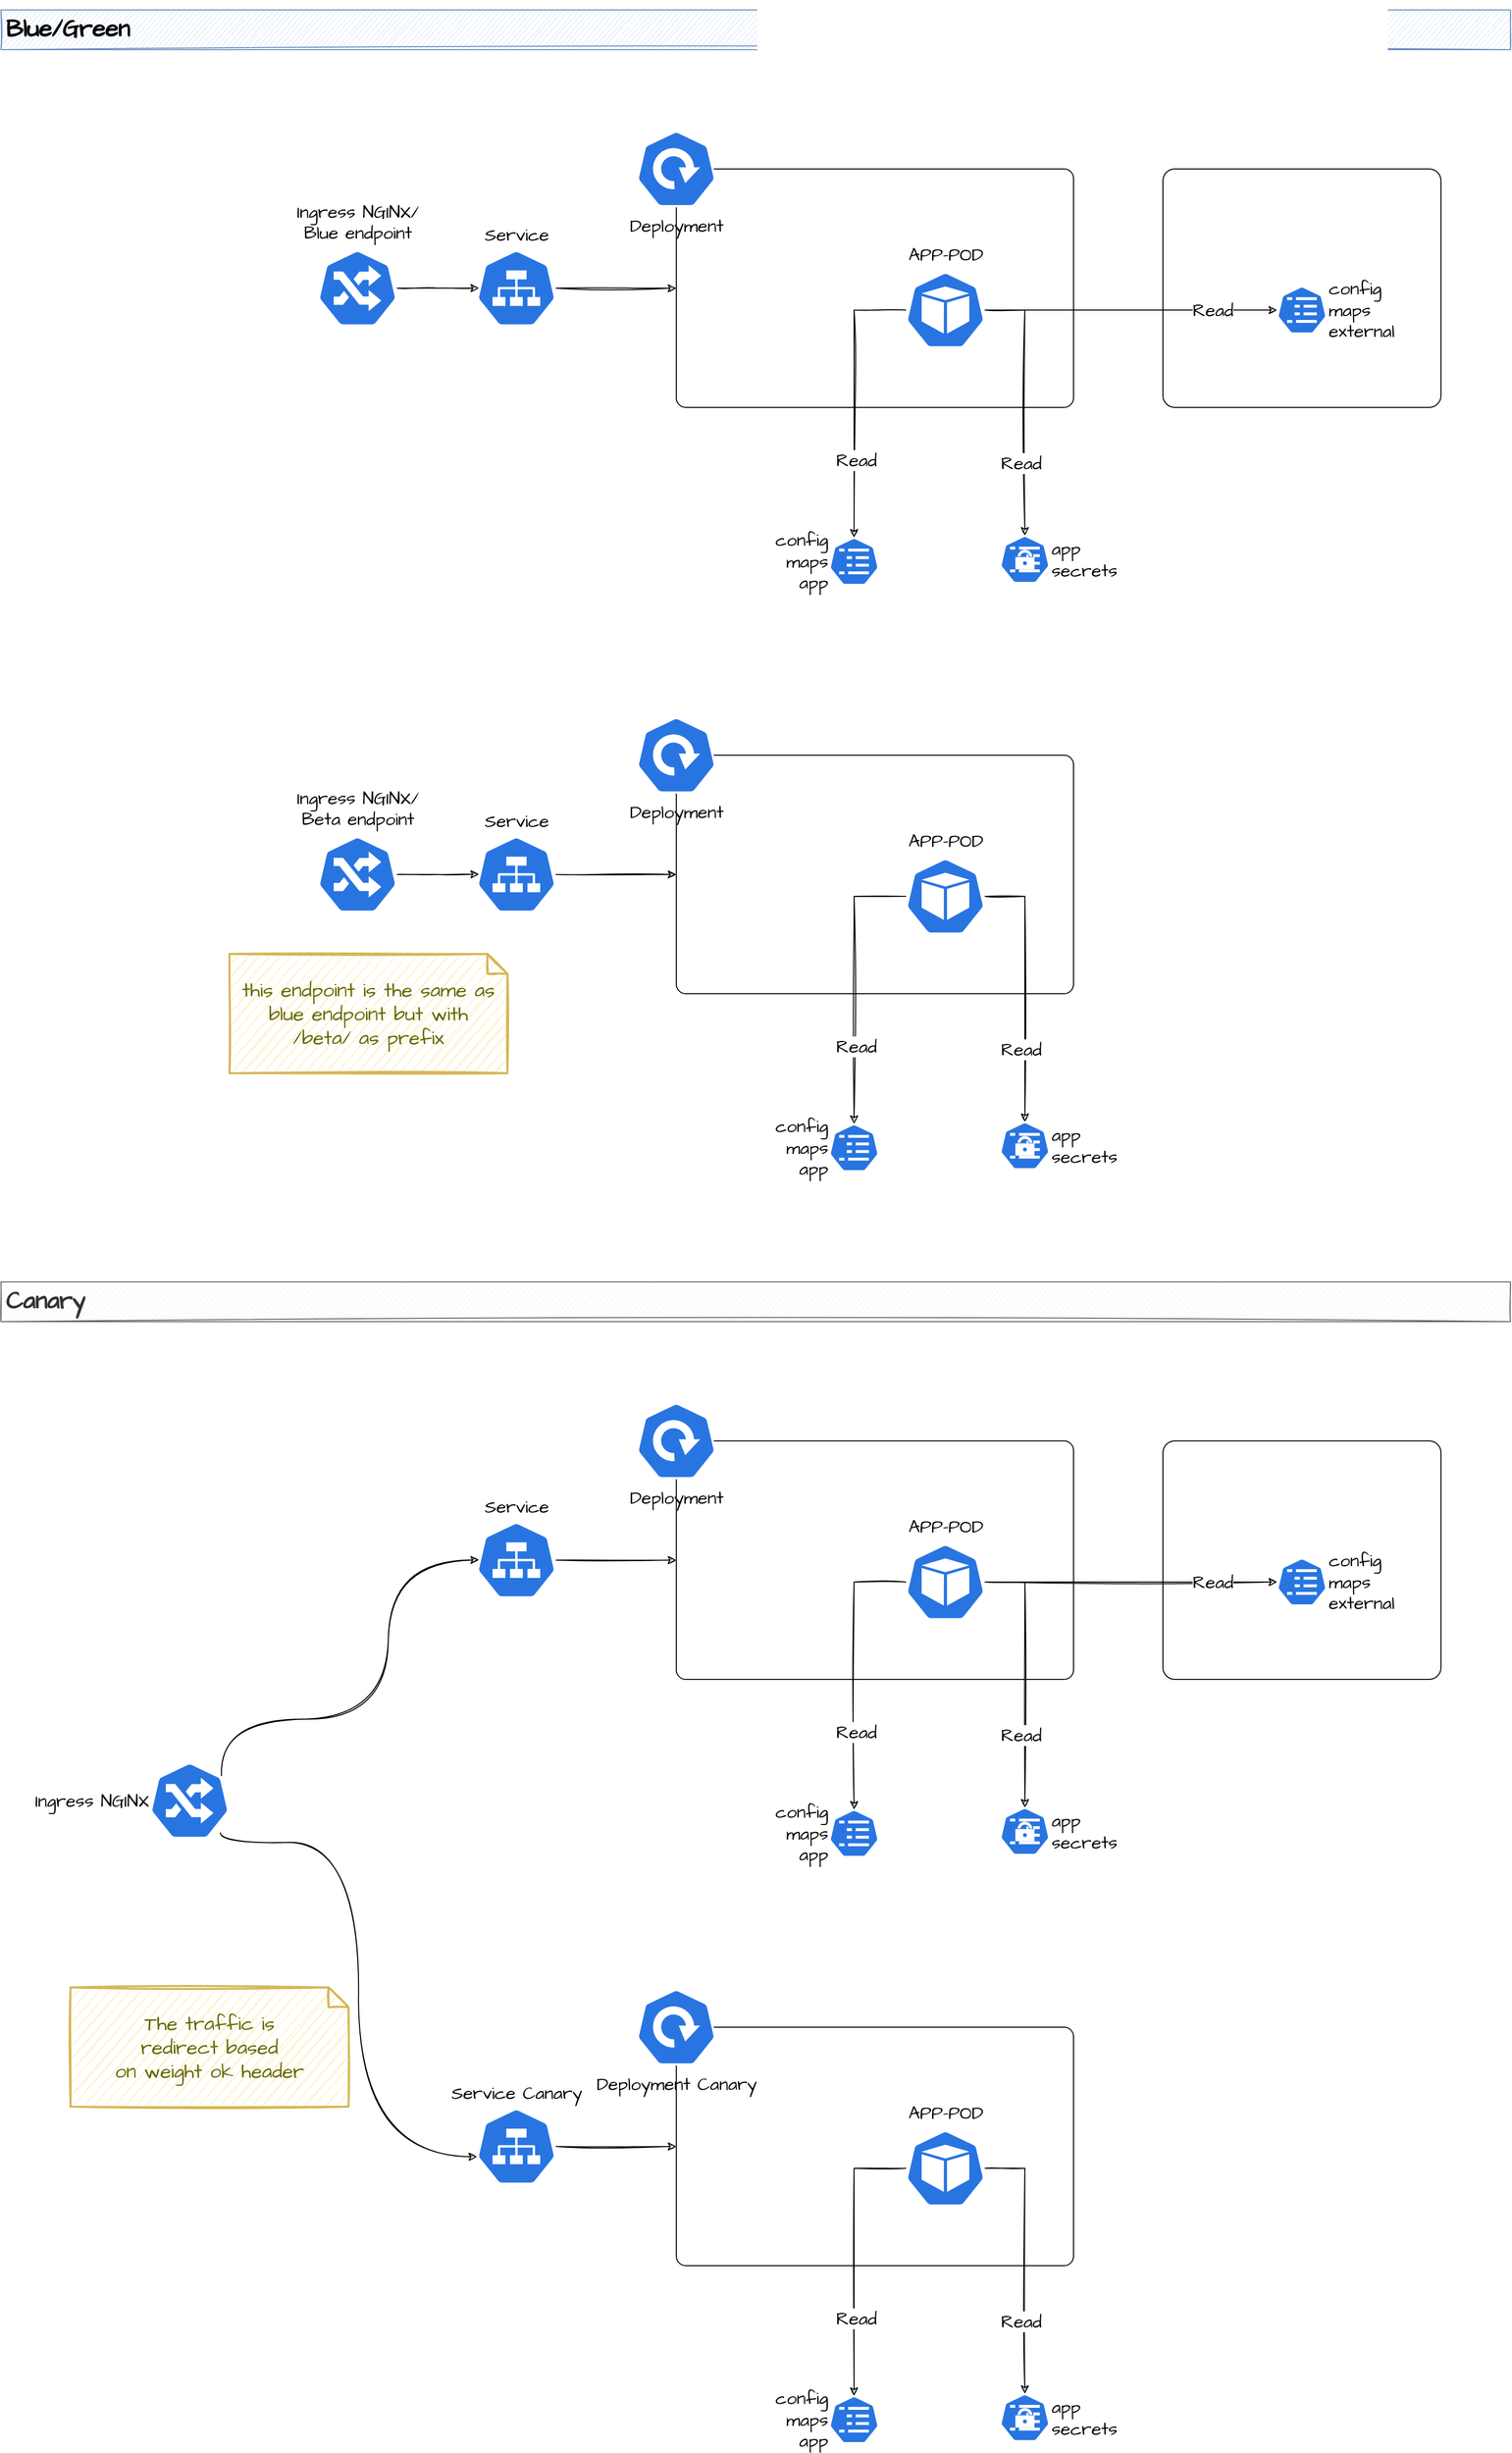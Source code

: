 <mxfile version="20.3.0" type="device"><diagram id="ZGYd3SjESlaEDazQRH5I" name="Page-1"><mxGraphModel dx="3204" dy="2589" grid="1" gridSize="10" guides="1" tooltips="1" connect="1" arrows="1" fold="1" page="1" pageScale="1" pageWidth="827" pageHeight="1169" math="0" shadow="0"><root><mxCell id="0"/><mxCell id="1" parent="0"/><mxCell id="MhBiua6DybPBNpHeAqnh-3" value="" style="rounded=1;whiteSpace=wrap;html=1;arcSize=5;" parent="1" vertex="1"><mxGeometry x="650" y="160" width="280" height="240" as="geometry"/></mxCell><mxCell id="ZACaJJi6Qwk8mwRqX2UE-5" value="" style="rounded=1;whiteSpace=wrap;html=1;fontFamily=Architects Daughter;fontSource=https%3A%2F%2Ffonts.googleapis.com%2Fcss%3Ffamily%3DArchitects%2BDaughter;fontSize=18;arcSize=4;" parent="1" vertex="1"><mxGeometry x="160" y="160" width="400" height="240" as="geometry"/></mxCell><mxCell id="ZACaJJi6Qwk8mwRqX2UE-3" value="Deployment" style="sketch=0;html=1;dashed=0;whitespace=wrap;fillColor=#2875E2;strokeColor=#ffffff;points=[[0.005,0.63,0],[0.1,0.2,0],[0.9,0.2,0],[0.5,0,0],[0.995,0.63,0],[0.72,0.99,0],[0.5,1,0],[0.28,0.99,0]];shape=mxgraph.kubernetes.icon;prIcon=deploy;labelPosition=center;verticalLabelPosition=bottom;align=center;verticalAlign=top;fontFamily=Architects Daughter;fontSource=https%3A%2F%2Ffonts.googleapis.com%2Fcss%3Ffamily%3DArchitects%2BDaughter;fontSize=18;" parent="1" vertex="1"><mxGeometry x="120" y="120" width="80" height="80" as="geometry"/></mxCell><mxCell id="ZACaJJi6Qwk8mwRqX2UE-43" style="edgeStyle=orthogonalEdgeStyle;rounded=0;sketch=1;orthogonalLoop=1;jettySize=auto;html=1;entryX=0.5;entryY=0;entryDx=0;entryDy=0;entryPerimeter=0;fontFamily=Architects Daughter;fontSource=https%3A%2F%2Ffonts.googleapis.com%2Fcss%3Ffamily%3DArchitects%2BDaughter;fontSize=18;" parent="1" source="ZACaJJi6Qwk8mwRqX2UE-6" target="ZACaJJi6Qwk8mwRqX2UE-9" edge="1"><mxGeometry relative="1" as="geometry"/></mxCell><mxCell id="ZACaJJi6Qwk8mwRqX2UE-44" value="Read" style="edgeLabel;html=1;align=center;verticalAlign=middle;resizable=0;points=[];fontSize=18;fontFamily=Architects Daughter;" parent="ZACaJJi6Qwk8mwRqX2UE-43" vertex="1" connectable="0"><mxGeometry x="0.453" y="-4" relative="1" as="geometry"><mxPoint as="offset"/></mxGeometry></mxCell><mxCell id="ZACaJJi6Qwk8mwRqX2UE-46" style="edgeStyle=orthogonalEdgeStyle;rounded=0;sketch=1;orthogonalLoop=1;jettySize=auto;html=1;entryX=0.5;entryY=0;entryDx=0;entryDy=0;entryPerimeter=0;fontFamily=Architects Daughter;fontSource=https%3A%2F%2Ffonts.googleapis.com%2Fcss%3Ffamily%3DArchitects%2BDaughter;fontSize=18;" parent="1" source="ZACaJJi6Qwk8mwRqX2UE-6" target="ZACaJJi6Qwk8mwRqX2UE-45" edge="1"><mxGeometry relative="1" as="geometry"/></mxCell><mxCell id="ZACaJJi6Qwk8mwRqX2UE-47" value="Read" style="edgeLabel;html=1;align=center;verticalAlign=middle;resizable=0;points=[];fontSize=18;fontFamily=Architects Daughter;" parent="ZACaJJi6Qwk8mwRqX2UE-46" vertex="1" connectable="0"><mxGeometry x="0.442" y="2" relative="1" as="geometry"><mxPoint as="offset"/></mxGeometry></mxCell><mxCell id="MhBiua6DybPBNpHeAqnh-4" style="edgeStyle=orthogonalEdgeStyle;rounded=0;orthogonalLoop=1;jettySize=auto;html=1;sketch=1;" parent="1" source="ZACaJJi6Qwk8mwRqX2UE-6" target="MhBiua6DybPBNpHeAqnh-2" edge="1"><mxGeometry relative="1" as="geometry"/></mxCell><mxCell id="ZACaJJi6Qwk8mwRqX2UE-6" value="APP-POD" style="sketch=0;html=1;dashed=0;whitespace=wrap;fillColor=#2875E2;strokeColor=#ffffff;points=[[0.005,0.63,0],[0.1,0.2,0],[0.9,0.2,0],[0.5,0,0],[0.995,0.63,0],[0.72,0.99,0],[0.5,1,0],[0.28,0.99,0]];shape=mxgraph.kubernetes.icon;prIcon=pod;fontFamily=Architects Daughter;fontSource=https%3A%2F%2Ffonts.googleapis.com%2Fcss%3Ffamily%3DArchitects%2BDaughter;fontSize=18;labelPosition=center;verticalLabelPosition=top;align=center;verticalAlign=bottom;" parent="1" vertex="1"><mxGeometry x="391" y="260" width="80" height="84" as="geometry"/></mxCell><mxCell id="ZACaJJi6Qwk8mwRqX2UE-9" value="app&lt;br&gt;secrets" style="sketch=0;html=1;dashed=0;whitespace=wrap;fillColor=#2875E2;strokeColor=#ffffff;points=[[0.005,0.63,0],[0.1,0.2,0],[0.9,0.2,0],[0.5,0,0],[0.995,0.63,0],[0.72,0.99,0],[0.5,1,0],[0.28,0.99,0]];shape=mxgraph.kubernetes.icon;prIcon=secret;fontFamily=Architects Daughter;fontSource=https%3A%2F%2Ffonts.googleapis.com%2Fcss%3Ffamily%3DArchitects%2BDaughter;fontSize=18;labelPosition=right;verticalLabelPosition=middle;align=left;verticalAlign=middle;" parent="1" vertex="1"><mxGeometry x="486" y="529" width="50" height="48" as="geometry"/></mxCell><mxCell id="ZACaJJi6Qwk8mwRqX2UE-45" value="config&lt;br&gt;maps&lt;br&gt;app" style="sketch=0;html=1;dashed=0;whitespace=wrap;fillColor=#2875E2;strokeColor=#ffffff;points=[[0.005,0.63,0],[0.1,0.2,0],[0.9,0.2,0],[0.5,0,0],[0.995,0.63,0],[0.72,0.99,0],[0.5,1,0],[0.28,0.99,0]];shape=mxgraph.kubernetes.icon;prIcon=cm;fontFamily=Architects Daughter;fontSource=https%3A%2F%2Ffonts.googleapis.com%2Fcss%3Ffamily%3DArchitects%2BDaughter;fontSize=18;labelPosition=left;verticalLabelPosition=middle;align=right;verticalAlign=middle;" parent="1" vertex="1"><mxGeometry x="314" y="531" width="50" height="48" as="geometry"/></mxCell><mxCell id="ZACaJJi6Qwk8mwRqX2UE-53" style="edgeStyle=orthogonalEdgeStyle;rounded=0;sketch=1;orthogonalLoop=1;jettySize=auto;html=1;entryX=0;entryY=0.5;entryDx=0;entryDy=0;fontFamily=Architects Daughter;fontSource=https%3A%2F%2Ffonts.googleapis.com%2Fcss%3Ffamily%3DArchitects%2BDaughter;fontSize=18;" parent="1" source="ZACaJJi6Qwk8mwRqX2UE-52" target="ZACaJJi6Qwk8mwRqX2UE-5" edge="1"><mxGeometry relative="1" as="geometry"/></mxCell><mxCell id="ZACaJJi6Qwk8mwRqX2UE-52" value="Service" style="sketch=0;html=1;dashed=0;whitespace=wrap;fillColor=#2875E2;strokeColor=#ffffff;points=[[0.005,0.63,0],[0.1,0.2,0],[0.9,0.2,0],[0.5,0,0],[0.995,0.63,0],[0.72,0.99,0],[0.5,1,0],[0.28,0.99,0]];shape=mxgraph.kubernetes.icon;prIcon=svc;fontFamily=Architects Daughter;fontSource=https%3A%2F%2Ffonts.googleapis.com%2Fcss%3Ffamily%3DArchitects%2BDaughter;fontSize=18;labelPosition=center;verticalLabelPosition=top;align=center;verticalAlign=bottom;" parent="1" vertex="1"><mxGeometry x="-41" y="240" width="80" height="80" as="geometry"/></mxCell><mxCell id="ZACaJJi6Qwk8mwRqX2UE-57" style="edgeStyle=orthogonalEdgeStyle;rounded=0;sketch=1;orthogonalLoop=1;jettySize=auto;html=1;entryX=0.029;entryY=0.498;entryDx=0;entryDy=0;entryPerimeter=0;fontFamily=Architects Daughter;fontSource=https%3A%2F%2Ffonts.googleapis.com%2Fcss%3Ffamily%3DArchitects%2BDaughter;fontSize=18;" parent="1" source="ZACaJJi6Qwk8mwRqX2UE-56" target="ZACaJJi6Qwk8mwRqX2UE-52" edge="1"><mxGeometry relative="1" as="geometry"/></mxCell><mxCell id="ZACaJJi6Qwk8mwRqX2UE-56" value="Ingress NGINX/&lt;br&gt;Blue endpoint" style="sketch=0;html=1;dashed=0;whitespace=wrap;fillColor=#2875E2;strokeColor=#ffffff;points=[[0.005,0.63,0],[0.1,0.2,0],[0.9,0.2,0],[0.5,0,0],[0.995,0.63,0],[0.72,0.99,0],[0.5,1,0],[0.28,0.99,0]];shape=mxgraph.kubernetes.icon;prIcon=ing;fontFamily=Architects Daughter;fontSource=https%3A%2F%2Ffonts.googleapis.com%2Fcss%3Ffamily%3DArchitects%2BDaughter;fontSize=18;labelPosition=center;verticalLabelPosition=top;align=center;verticalAlign=bottom;" parent="1" vertex="1"><mxGeometry x="-201" y="238" width="80" height="84" as="geometry"/></mxCell><mxCell id="MhBiua6DybPBNpHeAqnh-2" value="config&lt;br&gt;maps&lt;br&gt;external" style="sketch=0;html=1;dashed=0;whitespace=wrap;fillColor=#2875E2;strokeColor=#ffffff;points=[[0.005,0.63,0],[0.1,0.2,0],[0.9,0.2,0],[0.5,0,0],[0.995,0.63,0],[0.72,0.99,0],[0.5,1,0],[0.28,0.99,0]];shape=mxgraph.kubernetes.icon;prIcon=cm;fontFamily=Architects Daughter;fontSource=https%3A%2F%2Ffonts.googleapis.com%2Fcss%3Ffamily%3DArchitects%2BDaughter;fontSize=18;labelPosition=right;verticalLabelPosition=middle;align=left;verticalAlign=middle;" parent="1" vertex="1"><mxGeometry x="765" y="278" width="50" height="48" as="geometry"/></mxCell><mxCell id="MhBiua6DybPBNpHeAqnh-6" value="Read" style="edgeLabel;html=1;align=center;verticalAlign=middle;resizable=0;points=[];fontSize=18;fontFamily=Architects Daughter;" parent="1" vertex="1" connectable="0"><mxGeometry x="517.021" y="466.665" as="geometry"><mxPoint x="183" y="-165" as="offset"/></mxGeometry></mxCell><mxCell id="Xl_ESGtx4ULiLm2v7BwW-2" value="" style="rounded=1;whiteSpace=wrap;html=1;fontFamily=Architects Daughter;fontSource=https%3A%2F%2Ffonts.googleapis.com%2Fcss%3Ffamily%3DArchitects%2BDaughter;fontSize=18;arcSize=4;" parent="1" vertex="1"><mxGeometry x="160" y="750" width="400" height="240" as="geometry"/></mxCell><mxCell id="Xl_ESGtx4ULiLm2v7BwW-3" value="Deployment" style="sketch=0;html=1;dashed=0;whitespace=wrap;fillColor=#2875E2;strokeColor=#ffffff;points=[[0.005,0.63,0],[0.1,0.2,0],[0.9,0.2,0],[0.5,0,0],[0.995,0.63,0],[0.72,0.99,0],[0.5,1,0],[0.28,0.99,0]];shape=mxgraph.kubernetes.icon;prIcon=deploy;labelPosition=center;verticalLabelPosition=bottom;align=center;verticalAlign=top;fontFamily=Architects Daughter;fontSource=https%3A%2F%2Ffonts.googleapis.com%2Fcss%3Ffamily%3DArchitects%2BDaughter;fontSize=18;" parent="1" vertex="1"><mxGeometry x="120" y="710" width="80" height="80" as="geometry"/></mxCell><mxCell id="Xl_ESGtx4ULiLm2v7BwW-4" style="edgeStyle=orthogonalEdgeStyle;rounded=0;sketch=1;orthogonalLoop=1;jettySize=auto;html=1;entryX=0.5;entryY=0;entryDx=0;entryDy=0;entryPerimeter=0;fontFamily=Architects Daughter;fontSource=https%3A%2F%2Ffonts.googleapis.com%2Fcss%3Ffamily%3DArchitects%2BDaughter;fontSize=18;" parent="1" source="Xl_ESGtx4ULiLm2v7BwW-9" target="Xl_ESGtx4ULiLm2v7BwW-10" edge="1"><mxGeometry relative="1" as="geometry"/></mxCell><mxCell id="Xl_ESGtx4ULiLm2v7BwW-5" value="Read" style="edgeLabel;html=1;align=center;verticalAlign=middle;resizable=0;points=[];fontSize=18;fontFamily=Architects Daughter;" parent="Xl_ESGtx4ULiLm2v7BwW-4" vertex="1" connectable="0"><mxGeometry x="0.453" y="-4" relative="1" as="geometry"><mxPoint as="offset"/></mxGeometry></mxCell><mxCell id="Xl_ESGtx4ULiLm2v7BwW-6" style="edgeStyle=orthogonalEdgeStyle;rounded=0;sketch=1;orthogonalLoop=1;jettySize=auto;html=1;entryX=0.5;entryY=0;entryDx=0;entryDy=0;entryPerimeter=0;fontFamily=Architects Daughter;fontSource=https%3A%2F%2Ffonts.googleapis.com%2Fcss%3Ffamily%3DArchitects%2BDaughter;fontSize=18;" parent="1" source="Xl_ESGtx4ULiLm2v7BwW-9" target="Xl_ESGtx4ULiLm2v7BwW-11" edge="1"><mxGeometry relative="1" as="geometry"/></mxCell><mxCell id="Xl_ESGtx4ULiLm2v7BwW-7" value="Read" style="edgeLabel;html=1;align=center;verticalAlign=middle;resizable=0;points=[];fontSize=18;fontFamily=Architects Daughter;" parent="Xl_ESGtx4ULiLm2v7BwW-6" vertex="1" connectable="0"><mxGeometry x="0.442" y="2" relative="1" as="geometry"><mxPoint as="offset"/></mxGeometry></mxCell><mxCell id="Xl_ESGtx4ULiLm2v7BwW-9" value="APP-POD" style="sketch=0;html=1;dashed=0;whitespace=wrap;fillColor=#2875E2;strokeColor=#ffffff;points=[[0.005,0.63,0],[0.1,0.2,0],[0.9,0.2,0],[0.5,0,0],[0.995,0.63,0],[0.72,0.99,0],[0.5,1,0],[0.28,0.99,0]];shape=mxgraph.kubernetes.icon;prIcon=pod;fontFamily=Architects Daughter;fontSource=https%3A%2F%2Ffonts.googleapis.com%2Fcss%3Ffamily%3DArchitects%2BDaughter;fontSize=18;labelPosition=center;verticalLabelPosition=top;align=center;verticalAlign=bottom;" parent="1" vertex="1"><mxGeometry x="391" y="850" width="80" height="84" as="geometry"/></mxCell><mxCell id="Xl_ESGtx4ULiLm2v7BwW-10" value="app&lt;br&gt;secrets" style="sketch=0;html=1;dashed=0;whitespace=wrap;fillColor=#2875E2;strokeColor=#ffffff;points=[[0.005,0.63,0],[0.1,0.2,0],[0.9,0.2,0],[0.5,0,0],[0.995,0.63,0],[0.72,0.99,0],[0.5,1,0],[0.28,0.99,0]];shape=mxgraph.kubernetes.icon;prIcon=secret;fontFamily=Architects Daughter;fontSource=https%3A%2F%2Ffonts.googleapis.com%2Fcss%3Ffamily%3DArchitects%2BDaughter;fontSize=18;labelPosition=right;verticalLabelPosition=middle;align=left;verticalAlign=middle;" parent="1" vertex="1"><mxGeometry x="486" y="1119" width="50" height="48" as="geometry"/></mxCell><mxCell id="Xl_ESGtx4ULiLm2v7BwW-11" value="config&lt;br&gt;maps&lt;br&gt;app" style="sketch=0;html=1;dashed=0;whitespace=wrap;fillColor=#2875E2;strokeColor=#ffffff;points=[[0.005,0.63,0],[0.1,0.2,0],[0.9,0.2,0],[0.5,0,0],[0.995,0.63,0],[0.72,0.99,0],[0.5,1,0],[0.28,0.99,0]];shape=mxgraph.kubernetes.icon;prIcon=cm;fontFamily=Architects Daughter;fontSource=https%3A%2F%2Ffonts.googleapis.com%2Fcss%3Ffamily%3DArchitects%2BDaughter;fontSize=18;labelPosition=left;verticalLabelPosition=middle;align=right;verticalAlign=middle;" parent="1" vertex="1"><mxGeometry x="314" y="1121" width="50" height="48" as="geometry"/></mxCell><mxCell id="Xl_ESGtx4ULiLm2v7BwW-12" style="edgeStyle=orthogonalEdgeStyle;rounded=0;sketch=1;orthogonalLoop=1;jettySize=auto;html=1;entryX=0;entryY=0.5;entryDx=0;entryDy=0;fontFamily=Architects Daughter;fontSource=https%3A%2F%2Ffonts.googleapis.com%2Fcss%3Ffamily%3DArchitects%2BDaughter;fontSize=18;" parent="1" source="Xl_ESGtx4ULiLm2v7BwW-13" target="Xl_ESGtx4ULiLm2v7BwW-2" edge="1"><mxGeometry relative="1" as="geometry"/></mxCell><mxCell id="Xl_ESGtx4ULiLm2v7BwW-13" value="Service" style="sketch=0;html=1;dashed=0;whitespace=wrap;fillColor=#2875E2;strokeColor=#ffffff;points=[[0.005,0.63,0],[0.1,0.2,0],[0.9,0.2,0],[0.5,0,0],[0.995,0.63,0],[0.72,0.99,0],[0.5,1,0],[0.28,0.99,0]];shape=mxgraph.kubernetes.icon;prIcon=svc;fontFamily=Architects Daughter;fontSource=https%3A%2F%2Ffonts.googleapis.com%2Fcss%3Ffamily%3DArchitects%2BDaughter;fontSize=18;labelPosition=center;verticalLabelPosition=top;align=center;verticalAlign=bottom;" parent="1" vertex="1"><mxGeometry x="-41" y="830" width="80" height="80" as="geometry"/></mxCell><mxCell id="Xl_ESGtx4ULiLm2v7BwW-14" style="edgeStyle=orthogonalEdgeStyle;rounded=0;sketch=1;orthogonalLoop=1;jettySize=auto;html=1;entryX=0.029;entryY=0.498;entryDx=0;entryDy=0;entryPerimeter=0;fontFamily=Architects Daughter;fontSource=https%3A%2F%2Ffonts.googleapis.com%2Fcss%3Ffamily%3DArchitects%2BDaughter;fontSize=18;" parent="1" source="Xl_ESGtx4ULiLm2v7BwW-15" target="Xl_ESGtx4ULiLm2v7BwW-13" edge="1"><mxGeometry relative="1" as="geometry"/></mxCell><mxCell id="Xl_ESGtx4ULiLm2v7BwW-15" value="Ingress NGINX/ &lt;br&gt;Beta endpoint" style="sketch=0;html=1;dashed=0;whitespace=wrap;fillColor=#2875E2;strokeColor=#ffffff;points=[[0.005,0.63,0],[0.1,0.2,0],[0.9,0.2,0],[0.5,0,0],[0.995,0.63,0],[0.72,0.99,0],[0.5,1,0],[0.28,0.99,0]];shape=mxgraph.kubernetes.icon;prIcon=ing;fontFamily=Architects Daughter;fontSource=https%3A%2F%2Ffonts.googleapis.com%2Fcss%3Ffamily%3DArchitects%2BDaughter;fontSize=18;labelPosition=center;verticalLabelPosition=top;align=center;verticalAlign=bottom;" parent="1" vertex="1"><mxGeometry x="-201" y="828" width="80" height="84" as="geometry"/></mxCell><mxCell id="Xl_ESGtx4ULiLm2v7BwW-18" value="&lt;h1&gt;Blue/Green&lt;/h1&gt;" style="text;html=1;strokeColor=#6c8ebf;fillColor=#dae8fc;spacing=5;spacingTop=-20;whiteSpace=wrap;overflow=hidden;rounded=0;fontFamily=Architects Daughter;fontSource=https%3A%2F%2Ffonts.googleapis.com%2Fcss%3Ffamily%3DArchitects%2BDaughter;sketch=1;" parent="1" vertex="1"><mxGeometry x="-520" width="1520" height="40" as="geometry"/></mxCell><mxCell id="3jzgqDX5LXt-5jozgZBN-2" value="this endpoint is the same as blue endpoint but with&lt;br&gt;/beta/ as prefix" style="shape=note;strokeWidth=2;fontSize=20;size=20;whiteSpace=wrap;html=1;fillColor=#fff2cc;strokeColor=#d6b656;fontColor=#666600;sketch=1;fontFamily=Architects Daughter;fontSource=https%3A%2F%2Ffonts.googleapis.com%2Fcss%3Ffamily%3DArchitects%2BDaughter;" vertex="1" parent="1"><mxGeometry x="-290" y="950" width="280" height="120" as="geometry"/></mxCell><mxCell id="3jzgqDX5LXt-5jozgZBN-5" value="" style="rounded=1;whiteSpace=wrap;html=1;arcSize=5;" vertex="1" parent="1"><mxGeometry x="650" y="1440" width="280" height="240" as="geometry"/></mxCell><mxCell id="3jzgqDX5LXt-5jozgZBN-6" value="" style="rounded=1;whiteSpace=wrap;html=1;fontFamily=Architects Daughter;fontSource=https%3A%2F%2Ffonts.googleapis.com%2Fcss%3Ffamily%3DArchitects%2BDaughter;fontSize=18;arcSize=4;" vertex="1" parent="1"><mxGeometry x="160" y="1440" width="400" height="240" as="geometry"/></mxCell><mxCell id="3jzgqDX5LXt-5jozgZBN-7" value="Deployment" style="sketch=0;html=1;dashed=0;whitespace=wrap;fillColor=#2875E2;strokeColor=#ffffff;points=[[0.005,0.63,0],[0.1,0.2,0],[0.9,0.2,0],[0.5,0,0],[0.995,0.63,0],[0.72,0.99,0],[0.5,1,0],[0.28,0.99,0]];shape=mxgraph.kubernetes.icon;prIcon=deploy;labelPosition=center;verticalLabelPosition=bottom;align=center;verticalAlign=top;fontFamily=Architects Daughter;fontSource=https%3A%2F%2Ffonts.googleapis.com%2Fcss%3Ffamily%3DArchitects%2BDaughter;fontSize=18;" vertex="1" parent="1"><mxGeometry x="120" y="1400" width="80" height="80" as="geometry"/></mxCell><mxCell id="3jzgqDX5LXt-5jozgZBN-8" style="edgeStyle=orthogonalEdgeStyle;rounded=0;sketch=1;orthogonalLoop=1;jettySize=auto;html=1;entryX=0.5;entryY=0;entryDx=0;entryDy=0;entryPerimeter=0;fontFamily=Architects Daughter;fontSource=https%3A%2F%2Ffonts.googleapis.com%2Fcss%3Ffamily%3DArchitects%2BDaughter;fontSize=18;" edge="1" parent="1" source="3jzgqDX5LXt-5jozgZBN-13" target="3jzgqDX5LXt-5jozgZBN-14"><mxGeometry relative="1" as="geometry"/></mxCell><mxCell id="3jzgqDX5LXt-5jozgZBN-9" value="Read" style="edgeLabel;html=1;align=center;verticalAlign=middle;resizable=0;points=[];fontSize=18;fontFamily=Architects Daughter;" vertex="1" connectable="0" parent="3jzgqDX5LXt-5jozgZBN-8"><mxGeometry x="0.453" y="-4" relative="1" as="geometry"><mxPoint as="offset"/></mxGeometry></mxCell><mxCell id="3jzgqDX5LXt-5jozgZBN-10" style="edgeStyle=orthogonalEdgeStyle;rounded=0;sketch=1;orthogonalLoop=1;jettySize=auto;html=1;entryX=0.5;entryY=0;entryDx=0;entryDy=0;entryPerimeter=0;fontFamily=Architects Daughter;fontSource=https%3A%2F%2Ffonts.googleapis.com%2Fcss%3Ffamily%3DArchitects%2BDaughter;fontSize=18;" edge="1" parent="1" source="3jzgqDX5LXt-5jozgZBN-13" target="3jzgqDX5LXt-5jozgZBN-15"><mxGeometry relative="1" as="geometry"/></mxCell><mxCell id="3jzgqDX5LXt-5jozgZBN-11" value="Read" style="edgeLabel;html=1;align=center;verticalAlign=middle;resizable=0;points=[];fontSize=18;fontFamily=Architects Daughter;" vertex="1" connectable="0" parent="3jzgqDX5LXt-5jozgZBN-10"><mxGeometry x="0.442" y="2" relative="1" as="geometry"><mxPoint as="offset"/></mxGeometry></mxCell><mxCell id="3jzgqDX5LXt-5jozgZBN-12" style="edgeStyle=orthogonalEdgeStyle;rounded=0;orthogonalLoop=1;jettySize=auto;html=1;sketch=1;" edge="1" parent="1" source="3jzgqDX5LXt-5jozgZBN-13" target="3jzgqDX5LXt-5jozgZBN-20"><mxGeometry relative="1" as="geometry"/></mxCell><mxCell id="3jzgqDX5LXt-5jozgZBN-13" value="APP-POD" style="sketch=0;html=1;dashed=0;whitespace=wrap;fillColor=#2875E2;strokeColor=#ffffff;points=[[0.005,0.63,0],[0.1,0.2,0],[0.9,0.2,0],[0.5,0,0],[0.995,0.63,0],[0.72,0.99,0],[0.5,1,0],[0.28,0.99,0]];shape=mxgraph.kubernetes.icon;prIcon=pod;fontFamily=Architects Daughter;fontSource=https%3A%2F%2Ffonts.googleapis.com%2Fcss%3Ffamily%3DArchitects%2BDaughter;fontSize=18;labelPosition=center;verticalLabelPosition=top;align=center;verticalAlign=bottom;" vertex="1" parent="1"><mxGeometry x="391" y="1540" width="80" height="84" as="geometry"/></mxCell><mxCell id="3jzgqDX5LXt-5jozgZBN-14" value="app&lt;br&gt;secrets" style="sketch=0;html=1;dashed=0;whitespace=wrap;fillColor=#2875E2;strokeColor=#ffffff;points=[[0.005,0.63,0],[0.1,0.2,0],[0.9,0.2,0],[0.5,0,0],[0.995,0.63,0],[0.72,0.99,0],[0.5,1,0],[0.28,0.99,0]];shape=mxgraph.kubernetes.icon;prIcon=secret;fontFamily=Architects Daughter;fontSource=https%3A%2F%2Ffonts.googleapis.com%2Fcss%3Ffamily%3DArchitects%2BDaughter;fontSize=18;labelPosition=right;verticalLabelPosition=middle;align=left;verticalAlign=middle;" vertex="1" parent="1"><mxGeometry x="486" y="1809" width="50" height="48" as="geometry"/></mxCell><mxCell id="3jzgqDX5LXt-5jozgZBN-15" value="config&lt;br&gt;maps&lt;br&gt;app" style="sketch=0;html=1;dashed=0;whitespace=wrap;fillColor=#2875E2;strokeColor=#ffffff;points=[[0.005,0.63,0],[0.1,0.2,0],[0.9,0.2,0],[0.5,0,0],[0.995,0.63,0],[0.72,0.99,0],[0.5,1,0],[0.28,0.99,0]];shape=mxgraph.kubernetes.icon;prIcon=cm;fontFamily=Architects Daughter;fontSource=https%3A%2F%2Ffonts.googleapis.com%2Fcss%3Ffamily%3DArchitects%2BDaughter;fontSize=18;labelPosition=left;verticalLabelPosition=middle;align=right;verticalAlign=middle;" vertex="1" parent="1"><mxGeometry x="314" y="1811" width="50" height="48" as="geometry"/></mxCell><mxCell id="3jzgqDX5LXt-5jozgZBN-16" style="edgeStyle=orthogonalEdgeStyle;rounded=0;sketch=1;orthogonalLoop=1;jettySize=auto;html=1;entryX=0;entryY=0.5;entryDx=0;entryDy=0;fontFamily=Architects Daughter;fontSource=https%3A%2F%2Ffonts.googleapis.com%2Fcss%3Ffamily%3DArchitects%2BDaughter;fontSize=18;" edge="1" parent="1" source="3jzgqDX5LXt-5jozgZBN-17" target="3jzgqDX5LXt-5jozgZBN-6"><mxGeometry relative="1" as="geometry"/></mxCell><mxCell id="3jzgqDX5LXt-5jozgZBN-17" value="Service" style="sketch=0;html=1;dashed=0;whitespace=wrap;fillColor=#2875E2;strokeColor=#ffffff;points=[[0.005,0.63,0],[0.1,0.2,0],[0.9,0.2,0],[0.5,0,0],[0.995,0.63,0],[0.72,0.99,0],[0.5,1,0],[0.28,0.99,0]];shape=mxgraph.kubernetes.icon;prIcon=svc;fontFamily=Architects Daughter;fontSource=https%3A%2F%2Ffonts.googleapis.com%2Fcss%3Ffamily%3DArchitects%2BDaughter;fontSize=18;labelPosition=center;verticalLabelPosition=top;align=center;verticalAlign=bottom;" vertex="1" parent="1"><mxGeometry x="-41" y="1520" width="80" height="80" as="geometry"/></mxCell><mxCell id="3jzgqDX5LXt-5jozgZBN-18" style="edgeStyle=orthogonalEdgeStyle;rounded=0;sketch=1;orthogonalLoop=1;jettySize=auto;html=1;entryX=0.029;entryY=0.498;entryDx=0;entryDy=0;entryPerimeter=0;fontFamily=Architects Daughter;fontSource=https%3A%2F%2Ffonts.googleapis.com%2Fcss%3Ffamily%3DArchitects%2BDaughter;fontSize=18;curved=1;exitX=0.9;exitY=0.2;exitDx=0;exitDy=0;exitPerimeter=0;" edge="1" parent="1" source="3jzgqDX5LXt-5jozgZBN-19" target="3jzgqDX5LXt-5jozgZBN-17"><mxGeometry relative="1" as="geometry"><Array as="points"><mxPoint x="-298" y="1720"/><mxPoint x="-130" y="1720"/><mxPoint x="-130" y="1560"/></Array></mxGeometry></mxCell><mxCell id="3jzgqDX5LXt-5jozgZBN-37" style="edgeStyle=orthogonalEdgeStyle;curved=1;rounded=0;orthogonalLoop=1;jettySize=auto;html=1;entryX=0.005;entryY=0.63;entryDx=0;entryDy=0;entryPerimeter=0;fontFamily=Architects Daughter;fontSource=https%3A%2F%2Ffonts.googleapis.com%2Fcss%3Ffamily%3DArchitects%2BDaughter;fontSize=20;sketch=1;exitX=0.888;exitY=0.885;exitDx=0;exitDy=0;exitPerimeter=0;" edge="1" parent="1" source="3jzgqDX5LXt-5jozgZBN-19" target="3jzgqDX5LXt-5jozgZBN-32"><mxGeometry relative="1" as="geometry"><Array as="points"><mxPoint x="-299" y="1844"/><mxPoint x="-160" y="1844"/><mxPoint x="-160" y="2160"/></Array></mxGeometry></mxCell><mxCell id="3jzgqDX5LXt-5jozgZBN-19" value="Ingress NGINX" style="sketch=0;html=1;dashed=0;whitespace=wrap;fillColor=#2875E2;strokeColor=#ffffff;points=[[0.005,0.63,0],[0.1,0.2,0],[0.9,0.2,0],[0.5,0,0],[0.995,0.63,0],[0.72,0.99,0],[0.5,1,0],[0.28,0.99,0]];shape=mxgraph.kubernetes.icon;prIcon=ing;fontFamily=Architects Daughter;fontSource=https%3A%2F%2Ffonts.googleapis.com%2Fcss%3Ffamily%3DArchitects%2BDaughter;fontSize=18;labelPosition=left;verticalLabelPosition=middle;align=right;verticalAlign=middle;" vertex="1" parent="1"><mxGeometry x="-370" y="1760" width="80" height="84" as="geometry"/></mxCell><mxCell id="3jzgqDX5LXt-5jozgZBN-20" value="config&lt;br&gt;maps&lt;br&gt;external" style="sketch=0;html=1;dashed=0;whitespace=wrap;fillColor=#2875E2;strokeColor=#ffffff;points=[[0.005,0.63,0],[0.1,0.2,0],[0.9,0.2,0],[0.5,0,0],[0.995,0.63,0],[0.72,0.99,0],[0.5,1,0],[0.28,0.99,0]];shape=mxgraph.kubernetes.icon;prIcon=cm;fontFamily=Architects Daughter;fontSource=https%3A%2F%2Ffonts.googleapis.com%2Fcss%3Ffamily%3DArchitects%2BDaughter;fontSize=18;labelPosition=right;verticalLabelPosition=middle;align=left;verticalAlign=middle;" vertex="1" parent="1"><mxGeometry x="765" y="1558" width="50" height="48" as="geometry"/></mxCell><mxCell id="3jzgqDX5LXt-5jozgZBN-21" value="Read" style="edgeLabel;html=1;align=center;verticalAlign=middle;resizable=0;points=[];fontSize=18;fontFamily=Architects Daughter;" vertex="1" connectable="0" parent="1"><mxGeometry x="517.021" y="1746.665" as="geometry"><mxPoint x="183" y="-165" as="offset"/></mxGeometry></mxCell><mxCell id="3jzgqDX5LXt-5jozgZBN-22" value="" style="rounded=1;whiteSpace=wrap;html=1;fontFamily=Architects Daughter;fontSource=https%3A%2F%2Ffonts.googleapis.com%2Fcss%3Ffamily%3DArchitects%2BDaughter;fontSize=18;arcSize=4;" vertex="1" parent="1"><mxGeometry x="160" y="2030" width="400" height="240" as="geometry"/></mxCell><mxCell id="3jzgqDX5LXt-5jozgZBN-23" value="Deployment Canary" style="sketch=0;html=1;dashed=0;whitespace=wrap;fillColor=#2875E2;strokeColor=#ffffff;points=[[0.005,0.63,0],[0.1,0.2,0],[0.9,0.2,0],[0.5,0,0],[0.995,0.63,0],[0.72,0.99,0],[0.5,1,0],[0.28,0.99,0]];shape=mxgraph.kubernetes.icon;prIcon=deploy;labelPosition=center;verticalLabelPosition=bottom;align=center;verticalAlign=top;fontFamily=Architects Daughter;fontSource=https%3A%2F%2Ffonts.googleapis.com%2Fcss%3Ffamily%3DArchitects%2BDaughter;fontSize=18;" vertex="1" parent="1"><mxGeometry x="120" y="1990" width="80" height="80" as="geometry"/></mxCell><mxCell id="3jzgqDX5LXt-5jozgZBN-24" style="edgeStyle=orthogonalEdgeStyle;rounded=0;sketch=1;orthogonalLoop=1;jettySize=auto;html=1;entryX=0.5;entryY=0;entryDx=0;entryDy=0;entryPerimeter=0;fontFamily=Architects Daughter;fontSource=https%3A%2F%2Ffonts.googleapis.com%2Fcss%3Ffamily%3DArchitects%2BDaughter;fontSize=18;" edge="1" parent="1" source="3jzgqDX5LXt-5jozgZBN-28" target="3jzgqDX5LXt-5jozgZBN-29"><mxGeometry relative="1" as="geometry"/></mxCell><mxCell id="3jzgqDX5LXt-5jozgZBN-25" value="Read" style="edgeLabel;html=1;align=center;verticalAlign=middle;resizable=0;points=[];fontSize=18;fontFamily=Architects Daughter;" vertex="1" connectable="0" parent="3jzgqDX5LXt-5jozgZBN-24"><mxGeometry x="0.453" y="-4" relative="1" as="geometry"><mxPoint as="offset"/></mxGeometry></mxCell><mxCell id="3jzgqDX5LXt-5jozgZBN-26" style="edgeStyle=orthogonalEdgeStyle;rounded=0;sketch=1;orthogonalLoop=1;jettySize=auto;html=1;entryX=0.5;entryY=0;entryDx=0;entryDy=0;entryPerimeter=0;fontFamily=Architects Daughter;fontSource=https%3A%2F%2Ffonts.googleapis.com%2Fcss%3Ffamily%3DArchitects%2BDaughter;fontSize=18;" edge="1" parent="1" source="3jzgqDX5LXt-5jozgZBN-28" target="3jzgqDX5LXt-5jozgZBN-30"><mxGeometry relative="1" as="geometry"/></mxCell><mxCell id="3jzgqDX5LXt-5jozgZBN-27" value="Read" style="edgeLabel;html=1;align=center;verticalAlign=middle;resizable=0;points=[];fontSize=18;fontFamily=Architects Daughter;" vertex="1" connectable="0" parent="3jzgqDX5LXt-5jozgZBN-26"><mxGeometry x="0.442" y="2" relative="1" as="geometry"><mxPoint as="offset"/></mxGeometry></mxCell><mxCell id="3jzgqDX5LXt-5jozgZBN-28" value="APP-POD" style="sketch=0;html=1;dashed=0;whitespace=wrap;fillColor=#2875E2;strokeColor=#ffffff;points=[[0.005,0.63,0],[0.1,0.2,0],[0.9,0.2,0],[0.5,0,0],[0.995,0.63,0],[0.72,0.99,0],[0.5,1,0],[0.28,0.99,0]];shape=mxgraph.kubernetes.icon;prIcon=pod;fontFamily=Architects Daughter;fontSource=https%3A%2F%2Ffonts.googleapis.com%2Fcss%3Ffamily%3DArchitects%2BDaughter;fontSize=18;labelPosition=center;verticalLabelPosition=top;align=center;verticalAlign=bottom;" vertex="1" parent="1"><mxGeometry x="391" y="2130" width="80" height="84" as="geometry"/></mxCell><mxCell id="3jzgqDX5LXt-5jozgZBN-29" value="app&lt;br&gt;secrets" style="sketch=0;html=1;dashed=0;whitespace=wrap;fillColor=#2875E2;strokeColor=#ffffff;points=[[0.005,0.63,0],[0.1,0.2,0],[0.9,0.2,0],[0.5,0,0],[0.995,0.63,0],[0.72,0.99,0],[0.5,1,0],[0.28,0.99,0]];shape=mxgraph.kubernetes.icon;prIcon=secret;fontFamily=Architects Daughter;fontSource=https%3A%2F%2Ffonts.googleapis.com%2Fcss%3Ffamily%3DArchitects%2BDaughter;fontSize=18;labelPosition=right;verticalLabelPosition=middle;align=left;verticalAlign=middle;" vertex="1" parent="1"><mxGeometry x="486" y="2399" width="50" height="48" as="geometry"/></mxCell><mxCell id="3jzgqDX5LXt-5jozgZBN-30" value="config&lt;br&gt;maps&lt;br&gt;app" style="sketch=0;html=1;dashed=0;whitespace=wrap;fillColor=#2875E2;strokeColor=#ffffff;points=[[0.005,0.63,0],[0.1,0.2,0],[0.9,0.2,0],[0.5,0,0],[0.995,0.63,0],[0.72,0.99,0],[0.5,1,0],[0.28,0.99,0]];shape=mxgraph.kubernetes.icon;prIcon=cm;fontFamily=Architects Daughter;fontSource=https%3A%2F%2Ffonts.googleapis.com%2Fcss%3Ffamily%3DArchitects%2BDaughter;fontSize=18;labelPosition=left;verticalLabelPosition=middle;align=right;verticalAlign=middle;" vertex="1" parent="1"><mxGeometry x="314" y="2401" width="50" height="48" as="geometry"/></mxCell><mxCell id="3jzgqDX5LXt-5jozgZBN-31" style="edgeStyle=orthogonalEdgeStyle;rounded=0;sketch=1;orthogonalLoop=1;jettySize=auto;html=1;entryX=0;entryY=0.5;entryDx=0;entryDy=0;fontFamily=Architects Daughter;fontSource=https%3A%2F%2Ffonts.googleapis.com%2Fcss%3Ffamily%3DArchitects%2BDaughter;fontSize=18;" edge="1" parent="1" source="3jzgqDX5LXt-5jozgZBN-32" target="3jzgqDX5LXt-5jozgZBN-22"><mxGeometry relative="1" as="geometry"/></mxCell><mxCell id="3jzgqDX5LXt-5jozgZBN-32" value="Service Canary" style="sketch=0;html=1;dashed=0;whitespace=wrap;fillColor=#2875E2;strokeColor=#ffffff;points=[[0.005,0.63,0],[0.1,0.2,0],[0.9,0.2,0],[0.5,0,0],[0.995,0.63,0],[0.72,0.99,0],[0.5,1,0],[0.28,0.99,0]];shape=mxgraph.kubernetes.icon;prIcon=svc;fontFamily=Architects Daughter;fontSource=https%3A%2F%2Ffonts.googleapis.com%2Fcss%3Ffamily%3DArchitects%2BDaughter;fontSize=18;labelPosition=center;verticalLabelPosition=top;align=center;verticalAlign=bottom;" vertex="1" parent="1"><mxGeometry x="-41" y="2110" width="80" height="80" as="geometry"/></mxCell><mxCell id="3jzgqDX5LXt-5jozgZBN-35" value="&lt;h1&gt;Canary&lt;/h1&gt;" style="text;html=1;strokeColor=#666666;fillColor=#f5f5f5;spacing=5;spacingTop=-20;whiteSpace=wrap;overflow=hidden;rounded=0;fontFamily=Architects Daughter;fontSource=https%3A%2F%2Ffonts.googleapis.com%2Fcss%3Ffamily%3DArchitects%2BDaughter;sketch=1;fontColor=#333333;" vertex="1" parent="1"><mxGeometry x="-520" y="1280" width="1520" height="40" as="geometry"/></mxCell><mxCell id="3jzgqDX5LXt-5jozgZBN-36" value="The traffic is &lt;br&gt;redirect based&lt;br&gt;on weight ok header" style="shape=note;strokeWidth=2;fontSize=20;size=20;whiteSpace=wrap;html=1;fillColor=#fff2cc;strokeColor=#d6b656;fontColor=#666600;sketch=1;fontFamily=Architects Daughter;fontSource=https%3A%2F%2Ffonts.googleapis.com%2Fcss%3Ffamily%3DArchitects%2BDaughter;" vertex="1" parent="1"><mxGeometry x="-450" y="1990" width="280" height="120" as="geometry"/></mxCell></root></mxGraphModel></diagram></mxfile>